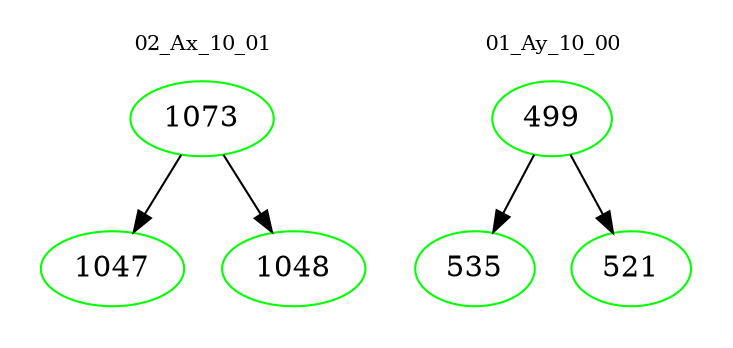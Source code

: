 digraph{
subgraph cluster_0 {
color = white
label = "02_Ax_10_01";
fontsize=10;
T0_1073 [label="1073", color="green"]
T0_1073 -> T0_1047 [color="black"]
T0_1047 [label="1047", color="green"]
T0_1073 -> T0_1048 [color="black"]
T0_1048 [label="1048", color="green"]
}
subgraph cluster_1 {
color = white
label = "01_Ay_10_00";
fontsize=10;
T1_499 [label="499", color="green"]
T1_499 -> T1_535 [color="black"]
T1_535 [label="535", color="green"]
T1_499 -> T1_521 [color="black"]
T1_521 [label="521", color="green"]
}
}
